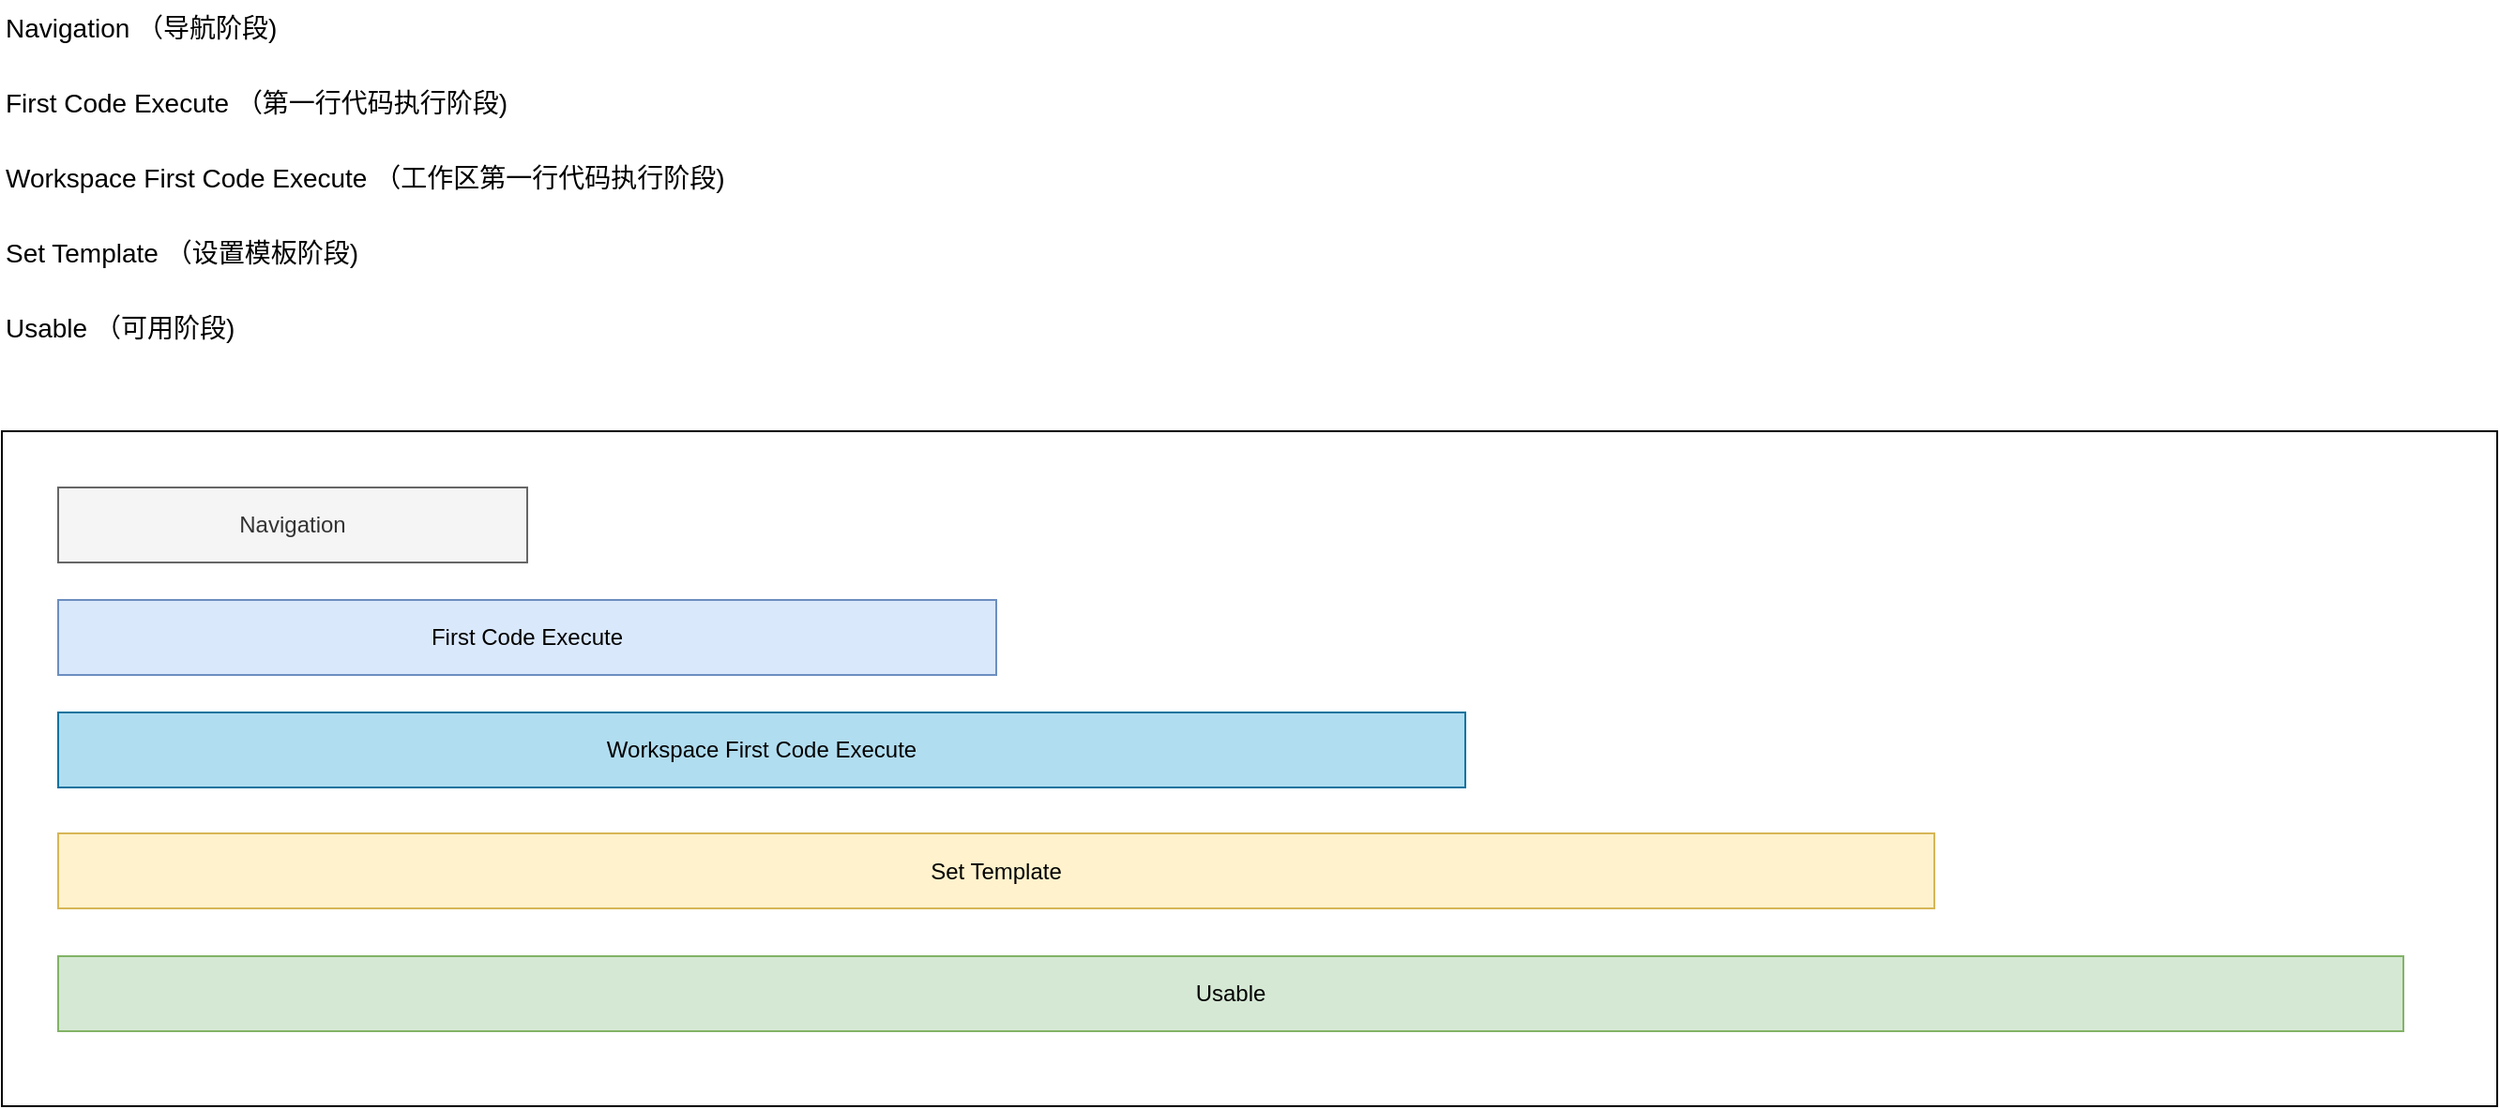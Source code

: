<mxfile version="21.6.7" type="github">
  <diagram name="第 1 页" id="_xwGCw5GrD2Cx17C61o6">
    <mxGraphModel dx="1859" dy="999" grid="1" gridSize="10" guides="1" tooltips="1" connect="1" arrows="1" fold="1" page="1" pageScale="1" pageWidth="827" pageHeight="1169" math="0" shadow="0">
      <root>
        <mxCell id="0" />
        <mxCell id="1" parent="0" />
        <mxCell id="7oYTXGTXGR32VC5t_gyF-1" value="" style="rounded=0;whiteSpace=wrap;html=1;" vertex="1" parent="1">
          <mxGeometry x="80" y="330" width="1330" height="360" as="geometry" />
        </mxCell>
        <mxCell id="7oYTXGTXGR32VC5t_gyF-2" value="Navigation" style="rounded=0;whiteSpace=wrap;html=1;fillColor=#f5f5f5;strokeColor=#666666;fontColor=#333333;" vertex="1" parent="1">
          <mxGeometry x="110" y="360" width="250" height="40" as="geometry" />
        </mxCell>
        <mxCell id="7oYTXGTXGR32VC5t_gyF-3" value="Navigation （导航阶段)" style="text;html=1;strokeColor=none;fillColor=none;align=left;verticalAlign=middle;whiteSpace=wrap;rounded=0;fontSize=14;" vertex="1" parent="1">
          <mxGeometry x="80" y="100" width="320" height="30" as="geometry" />
        </mxCell>
        <mxCell id="7oYTXGTXGR32VC5t_gyF-4" value="First Code Execute" style="rounded=0;whiteSpace=wrap;html=1;fillColor=#dae8fc;strokeColor=#6c8ebf;" vertex="1" parent="1">
          <mxGeometry x="110" y="420" width="500" height="40" as="geometry" />
        </mxCell>
        <mxCell id="7oYTXGTXGR32VC5t_gyF-5" value="Workspace First Code Execute" style="rounded=0;whiteSpace=wrap;html=1;fillColor=#b1ddf0;strokeColor=#10739e;" vertex="1" parent="1">
          <mxGeometry x="110" y="480" width="750" height="40" as="geometry" />
        </mxCell>
        <mxCell id="7oYTXGTXGR32VC5t_gyF-6" value="Set Template" style="rounded=0;whiteSpace=wrap;html=1;fillColor=#fff2cc;strokeColor=#d6b656;" vertex="1" parent="1">
          <mxGeometry x="110" y="544.5" width="1000" height="40" as="geometry" />
        </mxCell>
        <mxCell id="7oYTXGTXGR32VC5t_gyF-8" value="Usable" style="rounded=0;whiteSpace=wrap;html=1;fillColor=#d5e8d4;strokeColor=#82b366;" vertex="1" parent="1">
          <mxGeometry x="110" y="610" width="1250" height="40" as="geometry" />
        </mxCell>
        <mxCell id="7oYTXGTXGR32VC5t_gyF-9" value="First Code Execute （第一行代码执行阶段)" style="text;html=1;strokeColor=none;fillColor=none;align=left;verticalAlign=middle;whiteSpace=wrap;rounded=0;fontSize=14;" vertex="1" parent="1">
          <mxGeometry x="80" y="140" width="320" height="30" as="geometry" />
        </mxCell>
        <mxCell id="7oYTXGTXGR32VC5t_gyF-10" value="Workspace First Code Execute （工作区第一行代码执行阶段)" style="text;html=1;strokeColor=none;fillColor=none;align=left;verticalAlign=middle;whiteSpace=wrap;rounded=0;fontSize=14;" vertex="1" parent="1">
          <mxGeometry x="80" y="180" width="390" height="30" as="geometry" />
        </mxCell>
        <mxCell id="7oYTXGTXGR32VC5t_gyF-11" value="Set Template （设置模板阶段)" style="text;html=1;strokeColor=none;fillColor=none;align=left;verticalAlign=middle;whiteSpace=wrap;rounded=0;fontSize=14;" vertex="1" parent="1">
          <mxGeometry x="80" y="220" width="350" height="30" as="geometry" />
        </mxCell>
        <mxCell id="7oYTXGTXGR32VC5t_gyF-12" value="Usable （可用阶段)" style="text;html=1;strokeColor=none;fillColor=none;align=left;verticalAlign=middle;whiteSpace=wrap;rounded=0;fontSize=14;" vertex="1" parent="1">
          <mxGeometry x="80" y="260" width="350" height="30" as="geometry" />
        </mxCell>
      </root>
    </mxGraphModel>
  </diagram>
</mxfile>
